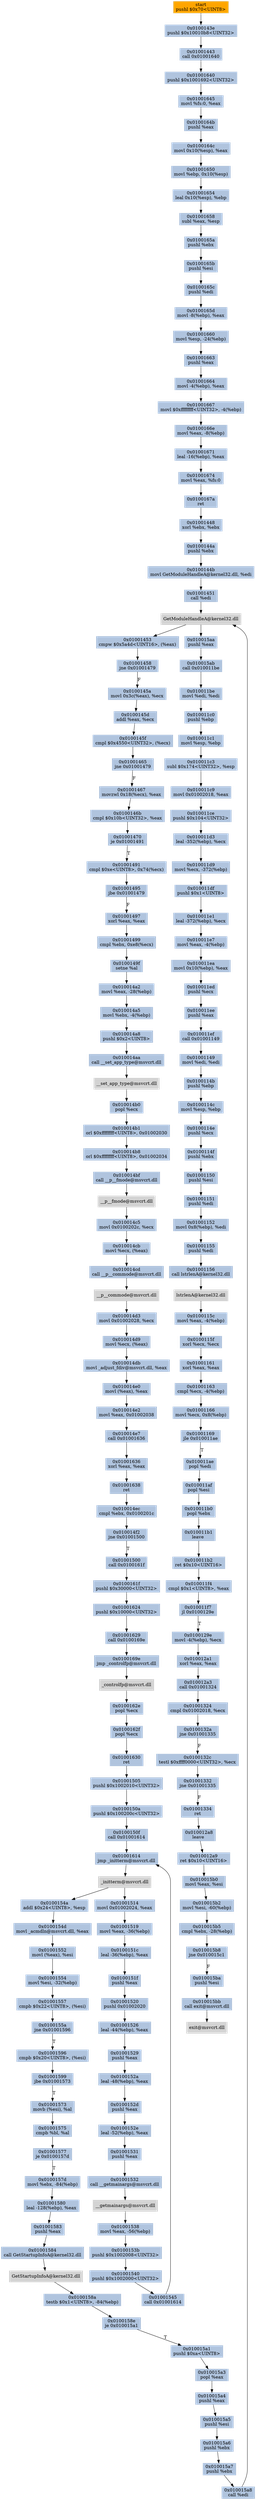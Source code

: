 digraph G {
node[shape=rectangle,style=filled,fillcolor=lightsteelblue,color=lightsteelblue]
bgcolor="transparent"
a0x0100143cpushl_0x70UINT8[label="start\npushl $0x70<UINT8>",color="lightgrey",fillcolor="orange"];
a0x0100143epushl_0x10010b8UINT32[label="0x0100143e\npushl $0x10010b8<UINT32>"];
a0x01001443call_0x01001640[label="0x01001443\ncall 0x01001640"];
a0x01001640pushl_0x1001692UINT32[label="0x01001640\npushl $0x1001692<UINT32>"];
a0x01001645movl_fs_0_eax[label="0x01001645\nmovl %fs:0, %eax"];
a0x0100164bpushl_eax[label="0x0100164b\npushl %eax"];
a0x0100164cmovl_0x10esp__eax[label="0x0100164c\nmovl 0x10(%esp), %eax"];
a0x01001650movl_ebp_0x10esp_[label="0x01001650\nmovl %ebp, 0x10(%esp)"];
a0x01001654leal_0x10esp__ebp[label="0x01001654\nleal 0x10(%esp), %ebp"];
a0x01001658subl_eax_esp[label="0x01001658\nsubl %eax, %esp"];
a0x0100165apushl_ebx[label="0x0100165a\npushl %ebx"];
a0x0100165bpushl_esi[label="0x0100165b\npushl %esi"];
a0x0100165cpushl_edi[label="0x0100165c\npushl %edi"];
a0x0100165dmovl__8ebp__eax[label="0x0100165d\nmovl -8(%ebp), %eax"];
a0x01001660movl_esp__24ebp_[label="0x01001660\nmovl %esp, -24(%ebp)"];
a0x01001663pushl_eax[label="0x01001663\npushl %eax"];
a0x01001664movl__4ebp__eax[label="0x01001664\nmovl -4(%ebp), %eax"];
a0x01001667movl_0xffffffffUINT32__4ebp_[label="0x01001667\nmovl $0xffffffff<UINT32>, -4(%ebp)"];
a0x0100166emovl_eax__8ebp_[label="0x0100166e\nmovl %eax, -8(%ebp)"];
a0x01001671leal__16ebp__eax[label="0x01001671\nleal -16(%ebp), %eax"];
a0x01001674movl_eax_fs_0[label="0x01001674\nmovl %eax, %fs:0"];
a0x0100167aret[label="0x0100167a\nret"];
a0x01001448xorl_ebx_ebx[label="0x01001448\nxorl %ebx, %ebx"];
a0x0100144apushl_ebx[label="0x0100144a\npushl %ebx"];
a0x0100144bmovl_GetModuleHandleA_kernel32_dll_edi[label="0x0100144b\nmovl GetModuleHandleA@kernel32.dll, %edi"];
a0x01001451call_edi[label="0x01001451\ncall %edi"];
GetModuleHandleA_kernel32_dll[label="GetModuleHandleA@kernel32.dll",color="lightgrey",fillcolor="lightgrey"];
a0x01001453cmpw_0x5a4dUINT16_eax_[label="0x01001453\ncmpw $0x5a4d<UINT16>, (%eax)"];
a0x01001458jne_0x01001479[label="0x01001458\njne 0x01001479"];
a0x0100145amovl_0x3ceax__ecx[label="0x0100145a\nmovl 0x3c(%eax), %ecx"];
a0x0100145daddl_eax_ecx[label="0x0100145d\naddl %eax, %ecx"];
a0x0100145fcmpl_0x4550UINT32_ecx_[label="0x0100145f\ncmpl $0x4550<UINT32>, (%ecx)"];
a0x01001465jne_0x01001479[label="0x01001465\njne 0x01001479"];
a0x01001467movzwl_0x18ecx__eax[label="0x01001467\nmovzwl 0x18(%ecx), %eax"];
a0x0100146bcmpl_0x10bUINT32_eax[label="0x0100146b\ncmpl $0x10b<UINT32>, %eax"];
a0x01001470je_0x01001491[label="0x01001470\nje 0x01001491"];
a0x01001491cmpl_0xeUINT8_0x74ecx_[label="0x01001491\ncmpl $0xe<UINT8>, 0x74(%ecx)"];
a0x01001495jbe_0x01001479[label="0x01001495\njbe 0x01001479"];
a0x01001497xorl_eax_eax[label="0x01001497\nxorl %eax, %eax"];
a0x01001499cmpl_ebx_0xe8ecx_[label="0x01001499\ncmpl %ebx, 0xe8(%ecx)"];
a0x0100149fsetne_al[label="0x0100149f\nsetne %al"];
a0x010014a2movl_eax__28ebp_[label="0x010014a2\nmovl %eax, -28(%ebp)"];
a0x010014a5movl_ebx__4ebp_[label="0x010014a5\nmovl %ebx, -4(%ebp)"];
a0x010014a8pushl_0x2UINT8[label="0x010014a8\npushl $0x2<UINT8>"];
a0x010014aacall___set_app_type_msvcrt_dll[label="0x010014aa\ncall __set_app_type@msvcrt.dll"];
a__set_app_type_msvcrt_dll[label="__set_app_type@msvcrt.dll",color="lightgrey",fillcolor="lightgrey"];
a0x010014b0popl_ecx[label="0x010014b0\npopl %ecx"];
a0x010014b1orl_0xffffffffUINT8_0x01002030[label="0x010014b1\norl $0xffffffff<UINT8>, 0x01002030"];
a0x010014b8orl_0xffffffffUINT8_0x01002034[label="0x010014b8\norl $0xffffffff<UINT8>, 0x01002034"];
a0x010014bfcall___p__fmode_msvcrt_dll[label="0x010014bf\ncall __p__fmode@msvcrt.dll"];
a__p__fmode_msvcrt_dll[label="__p__fmode@msvcrt.dll",color="lightgrey",fillcolor="lightgrey"];
a0x010014c5movl_0x0100202c_ecx[label="0x010014c5\nmovl 0x0100202c, %ecx"];
a0x010014cbmovl_ecx_eax_[label="0x010014cb\nmovl %ecx, (%eax)"];
a0x010014cdcall___p__commode_msvcrt_dll[label="0x010014cd\ncall __p__commode@msvcrt.dll"];
a__p__commode_msvcrt_dll[label="__p__commode@msvcrt.dll",color="lightgrey",fillcolor="lightgrey"];
a0x010014d3movl_0x01002028_ecx[label="0x010014d3\nmovl 0x01002028, %ecx"];
a0x010014d9movl_ecx_eax_[label="0x010014d9\nmovl %ecx, (%eax)"];
a0x010014dbmovl__adjust_fdiv_msvcrt_dll_eax[label="0x010014db\nmovl _adjust_fdiv@msvcrt.dll, %eax"];
a0x010014e0movl_eax__eax[label="0x010014e0\nmovl (%eax), %eax"];
a0x010014e2movl_eax_0x01002038[label="0x010014e2\nmovl %eax, 0x01002038"];
a0x010014e7call_0x01001636[label="0x010014e7\ncall 0x01001636"];
a0x01001636xorl_eax_eax[label="0x01001636\nxorl %eax, %eax"];
a0x01001638ret[label="0x01001638\nret"];
a0x010014eccmpl_ebx_0x0100201c[label="0x010014ec\ncmpl %ebx, 0x0100201c"];
a0x010014f2jne_0x01001500[label="0x010014f2\njne 0x01001500"];
a0x01001500call_0x0100161f[label="0x01001500\ncall 0x0100161f"];
a0x0100161fpushl_0x30000UINT32[label="0x0100161f\npushl $0x30000<UINT32>"];
a0x01001624pushl_0x10000UINT32[label="0x01001624\npushl $0x10000<UINT32>"];
a0x01001629call_0x0100169e[label="0x01001629\ncall 0x0100169e"];
a0x0100169ejmp__controlfp_msvcrt_dll[label="0x0100169e\njmp _controlfp@msvcrt.dll"];
a_controlfp_msvcrt_dll[label="_controlfp@msvcrt.dll",color="lightgrey",fillcolor="lightgrey"];
a0x0100162epopl_ecx[label="0x0100162e\npopl %ecx"];
a0x0100162fpopl_ecx[label="0x0100162f\npopl %ecx"];
a0x01001630ret[label="0x01001630\nret"];
a0x01001505pushl_0x1002010UINT32[label="0x01001505\npushl $0x1002010<UINT32>"];
a0x0100150apushl_0x100200cUINT32[label="0x0100150a\npushl $0x100200c<UINT32>"];
a0x0100150fcall_0x01001614[label="0x0100150f\ncall 0x01001614"];
a0x01001614jmp__initterm_msvcrt_dll[label="0x01001614\njmp _initterm@msvcrt.dll"];
a_initterm_msvcrt_dll[label="_initterm@msvcrt.dll",color="lightgrey",fillcolor="lightgrey"];
a0x01001514movl_0x01002024_eax[label="0x01001514\nmovl 0x01002024, %eax"];
a0x01001519movl_eax__36ebp_[label="0x01001519\nmovl %eax, -36(%ebp)"];
a0x0100151cleal__36ebp__eax[label="0x0100151c\nleal -36(%ebp), %eax"];
a0x0100151fpushl_eax[label="0x0100151f\npushl %eax"];
a0x01001520pushl_0x01002020[label="0x01001520\npushl 0x01002020"];
a0x01001526leal__44ebp__eax[label="0x01001526\nleal -44(%ebp), %eax"];
a0x01001529pushl_eax[label="0x01001529\npushl %eax"];
a0x0100152aleal__48ebp__eax[label="0x0100152a\nleal -48(%ebp), %eax"];
a0x0100152dpushl_eax[label="0x0100152d\npushl %eax"];
a0x0100152eleal__52ebp__eax[label="0x0100152e\nleal -52(%ebp), %eax"];
a0x01001531pushl_eax[label="0x01001531\npushl %eax"];
a0x01001532call___getmainargs_msvcrt_dll[label="0x01001532\ncall __getmainargs@msvcrt.dll"];
a__getmainargs_msvcrt_dll[label="__getmainargs@msvcrt.dll",color="lightgrey",fillcolor="lightgrey"];
a0x01001538movl_eax__56ebp_[label="0x01001538\nmovl %eax, -56(%ebp)"];
a0x0100153bpushl_0x1002008UINT32[label="0x0100153b\npushl $0x1002008<UINT32>"];
a0x01001540pushl_0x1002000UINT32[label="0x01001540\npushl $0x1002000<UINT32>"];
a0x01001545call_0x01001614[label="0x01001545\ncall 0x01001614"];
a0x0100154aaddl_0x24UINT8_esp[label="0x0100154a\naddl $0x24<UINT8>, %esp"];
a0x0100154dmovl__acmdln_msvcrt_dll_eax[label="0x0100154d\nmovl _acmdln@msvcrt.dll, %eax"];
a0x01001552movl_eax__esi[label="0x01001552\nmovl (%eax), %esi"];
a0x01001554movl_esi__32ebp_[label="0x01001554\nmovl %esi, -32(%ebp)"];
a0x01001557cmpb_0x22UINT8_esi_[label="0x01001557\ncmpb $0x22<UINT8>, (%esi)"];
a0x0100155ajne_0x01001596[label="0x0100155a\njne 0x01001596"];
a0x01001596cmpb_0x20UINT8_esi_[label="0x01001596\ncmpb $0x20<UINT8>, (%esi)"];
a0x01001599jbe_0x01001573[label="0x01001599\njbe 0x01001573"];
a0x01001573movb_esi__al[label="0x01001573\nmovb (%esi), %al"];
a0x01001575cmpb_bl_al[label="0x01001575\ncmpb %bl, %al"];
a0x01001577je_0x0100157d[label="0x01001577\nje 0x0100157d"];
a0x0100157dmovl_ebx__84ebp_[label="0x0100157d\nmovl %ebx, -84(%ebp)"];
a0x01001580leal__128ebp__eax[label="0x01001580\nleal -128(%ebp), %eax"];
a0x01001583pushl_eax[label="0x01001583\npushl %eax"];
a0x01001584call_GetStartupInfoA_kernel32_dll[label="0x01001584\ncall GetStartupInfoA@kernel32.dll"];
GetStartupInfoA_kernel32_dll[label="GetStartupInfoA@kernel32.dll",color="lightgrey",fillcolor="lightgrey"];
a0x0100158atestb_0x1UINT8__84ebp_[label="0x0100158a\ntestb $0x1<UINT8>, -84(%ebp)"];
a0x0100158eje_0x010015a1[label="0x0100158e\nje 0x010015a1"];
a0x010015a1pushl_0xaUINT8[label="0x010015a1\npushl $0xa<UINT8>"];
a0x010015a3popl_eax[label="0x010015a3\npopl %eax"];
a0x010015a4pushl_eax[label="0x010015a4\npushl %eax"];
a0x010015a5pushl_esi[label="0x010015a5\npushl %esi"];
a0x010015a6pushl_ebx[label="0x010015a6\npushl %ebx"];
a0x010015a7pushl_ebx[label="0x010015a7\npushl %ebx"];
a0x010015a8call_edi[label="0x010015a8\ncall %edi"];
a0x010015aapushl_eax[label="0x010015aa\npushl %eax"];
a0x010015abcall_0x010011be[label="0x010015ab\ncall 0x010011be"];
a0x010011bemovl_edi_edi[label="0x010011be\nmovl %edi, %edi"];
a0x010011c0pushl_ebp[label="0x010011c0\npushl %ebp"];
a0x010011c1movl_esp_ebp[label="0x010011c1\nmovl %esp, %ebp"];
a0x010011c3subl_0x174UINT32_esp[label="0x010011c3\nsubl $0x174<UINT32>, %esp"];
a0x010011c9movl_0x01002018_eax[label="0x010011c9\nmovl 0x01002018, %eax"];
a0x010011cepushl_0x104UINT32[label="0x010011ce\npushl $0x104<UINT32>"];
a0x010011d3leal__352ebp__ecx[label="0x010011d3\nleal -352(%ebp), %ecx"];
a0x010011d9movl_ecx__372ebp_[label="0x010011d9\nmovl %ecx, -372(%ebp)"];
a0x010011dfpushl_0x1UINT8[label="0x010011df\npushl $0x1<UINT8>"];
a0x010011e1leal__372ebp__ecx[label="0x010011e1\nleal -372(%ebp), %ecx"];
a0x010011e7movl_eax__4ebp_[label="0x010011e7\nmovl %eax, -4(%ebp)"];
a0x010011eamovl_0x10ebp__eax[label="0x010011ea\nmovl 0x10(%ebp), %eax"];
a0x010011edpushl_ecx[label="0x010011ed\npushl %ecx"];
a0x010011eepushl_eax[label="0x010011ee\npushl %eax"];
a0x010011efcall_0x01001149[label="0x010011ef\ncall 0x01001149"];
a0x01001149movl_edi_edi[label="0x01001149\nmovl %edi, %edi"];
a0x0100114bpushl_ebp[label="0x0100114b\npushl %ebp"];
a0x0100114cmovl_esp_ebp[label="0x0100114c\nmovl %esp, %ebp"];
a0x0100114epushl_ecx[label="0x0100114e\npushl %ecx"];
a0x0100114fpushl_ebx[label="0x0100114f\npushl %ebx"];
a0x01001150pushl_esi[label="0x01001150\npushl %esi"];
a0x01001151pushl_edi[label="0x01001151\npushl %edi"];
a0x01001152movl_0x8ebp__edi[label="0x01001152\nmovl 0x8(%ebp), %edi"];
a0x01001155pushl_edi[label="0x01001155\npushl %edi"];
a0x01001156call_lstrlenA_kernel32_dll[label="0x01001156\ncall lstrlenA@kernel32.dll"];
lstrlenA_kernel32_dll[label="lstrlenA@kernel32.dll",color="lightgrey",fillcolor="lightgrey"];
a0x0100115cmovl_eax__4ebp_[label="0x0100115c\nmovl %eax, -4(%ebp)"];
a0x0100115fxorl_ecx_ecx[label="0x0100115f\nxorl %ecx, %ecx"];
a0x01001161xorl_eax_eax[label="0x01001161\nxorl %eax, %eax"];
a0x01001163cmpl_ecx__4ebp_[label="0x01001163\ncmpl %ecx, -4(%ebp)"];
a0x01001166movl_ecx_0x8ebp_[label="0x01001166\nmovl %ecx, 0x8(%ebp)"];
a0x01001169jle_0x010011ae[label="0x01001169\njle 0x010011ae"];
a0x010011aepopl_edi[label="0x010011ae\npopl %edi"];
a0x010011afpopl_esi[label="0x010011af\npopl %esi"];
a0x010011b0popl_ebx[label="0x010011b0\npopl %ebx"];
a0x010011b1leave_[label="0x010011b1\nleave "];
a0x010011b2ret_0x10UINT16[label="0x010011b2\nret $0x10<UINT16>"];
a0x010011f4cmpl_0x1UINT8_eax[label="0x010011f4\ncmpl $0x1<UINT8>, %eax"];
a0x010011f7jl_0x0100129e[label="0x010011f7\njl 0x0100129e"];
a0x0100129emovl__4ebp__ecx[label="0x0100129e\nmovl -4(%ebp), %ecx"];
a0x010012a1xorl_eax_eax[label="0x010012a1\nxorl %eax, %eax"];
a0x010012a3call_0x01001324[label="0x010012a3\ncall 0x01001324"];
a0x01001324cmpl_0x01002018_ecx[label="0x01001324\ncmpl 0x01002018, %ecx"];
a0x0100132ajne_0x01001335[label="0x0100132a\njne 0x01001335"];
a0x0100132ctestl_0xffff0000UINT32_ecx[label="0x0100132c\ntestl $0xffff0000<UINT32>, %ecx"];
a0x01001332jne_0x01001335[label="0x01001332\njne 0x01001335"];
a0x01001334ret[label="0x01001334\nret"];
a0x010012a8leave_[label="0x010012a8\nleave "];
a0x010012a9ret_0x10UINT16[label="0x010012a9\nret $0x10<UINT16>"];
a0x010015b0movl_eax_esi[label="0x010015b0\nmovl %eax, %esi"];
a0x010015b2movl_esi__60ebp_[label="0x010015b2\nmovl %esi, -60(%ebp)"];
a0x010015b5cmpl_ebx__28ebp_[label="0x010015b5\ncmpl %ebx, -28(%ebp)"];
a0x010015b8jne_0x010015c1[label="0x010015b8\njne 0x010015c1"];
a0x010015bapushl_esi[label="0x010015ba\npushl %esi"];
a0x010015bbcall_exit_msvcrt_dll[label="0x010015bb\ncall exit@msvcrt.dll"];
exit_msvcrt_dll[label="exit@msvcrt.dll",color="lightgrey",fillcolor="lightgrey"];
a0x0100143cpushl_0x70UINT8 -> a0x0100143epushl_0x10010b8UINT32 [color="#000000"];
a0x0100143epushl_0x10010b8UINT32 -> a0x01001443call_0x01001640 [color="#000000"];
a0x01001443call_0x01001640 -> a0x01001640pushl_0x1001692UINT32 [color="#000000"];
a0x01001640pushl_0x1001692UINT32 -> a0x01001645movl_fs_0_eax [color="#000000"];
a0x01001645movl_fs_0_eax -> a0x0100164bpushl_eax [color="#000000"];
a0x0100164bpushl_eax -> a0x0100164cmovl_0x10esp__eax [color="#000000"];
a0x0100164cmovl_0x10esp__eax -> a0x01001650movl_ebp_0x10esp_ [color="#000000"];
a0x01001650movl_ebp_0x10esp_ -> a0x01001654leal_0x10esp__ebp [color="#000000"];
a0x01001654leal_0x10esp__ebp -> a0x01001658subl_eax_esp [color="#000000"];
a0x01001658subl_eax_esp -> a0x0100165apushl_ebx [color="#000000"];
a0x0100165apushl_ebx -> a0x0100165bpushl_esi [color="#000000"];
a0x0100165bpushl_esi -> a0x0100165cpushl_edi [color="#000000"];
a0x0100165cpushl_edi -> a0x0100165dmovl__8ebp__eax [color="#000000"];
a0x0100165dmovl__8ebp__eax -> a0x01001660movl_esp__24ebp_ [color="#000000"];
a0x01001660movl_esp__24ebp_ -> a0x01001663pushl_eax [color="#000000"];
a0x01001663pushl_eax -> a0x01001664movl__4ebp__eax [color="#000000"];
a0x01001664movl__4ebp__eax -> a0x01001667movl_0xffffffffUINT32__4ebp_ [color="#000000"];
a0x01001667movl_0xffffffffUINT32__4ebp_ -> a0x0100166emovl_eax__8ebp_ [color="#000000"];
a0x0100166emovl_eax__8ebp_ -> a0x01001671leal__16ebp__eax [color="#000000"];
a0x01001671leal__16ebp__eax -> a0x01001674movl_eax_fs_0 [color="#000000"];
a0x01001674movl_eax_fs_0 -> a0x0100167aret [color="#000000"];
a0x0100167aret -> a0x01001448xorl_ebx_ebx [color="#000000"];
a0x01001448xorl_ebx_ebx -> a0x0100144apushl_ebx [color="#000000"];
a0x0100144apushl_ebx -> a0x0100144bmovl_GetModuleHandleA_kernel32_dll_edi [color="#000000"];
a0x0100144bmovl_GetModuleHandleA_kernel32_dll_edi -> a0x01001451call_edi [color="#000000"];
a0x01001451call_edi -> GetModuleHandleA_kernel32_dll [color="#000000"];
GetModuleHandleA_kernel32_dll -> a0x01001453cmpw_0x5a4dUINT16_eax_ [color="#000000"];
a0x01001453cmpw_0x5a4dUINT16_eax_ -> a0x01001458jne_0x01001479 [color="#000000"];
a0x01001458jne_0x01001479 -> a0x0100145amovl_0x3ceax__ecx [color="#000000",label="F"];
a0x0100145amovl_0x3ceax__ecx -> a0x0100145daddl_eax_ecx [color="#000000"];
a0x0100145daddl_eax_ecx -> a0x0100145fcmpl_0x4550UINT32_ecx_ [color="#000000"];
a0x0100145fcmpl_0x4550UINT32_ecx_ -> a0x01001465jne_0x01001479 [color="#000000"];
a0x01001465jne_0x01001479 -> a0x01001467movzwl_0x18ecx__eax [color="#000000",label="F"];
a0x01001467movzwl_0x18ecx__eax -> a0x0100146bcmpl_0x10bUINT32_eax [color="#000000"];
a0x0100146bcmpl_0x10bUINT32_eax -> a0x01001470je_0x01001491 [color="#000000"];
a0x01001470je_0x01001491 -> a0x01001491cmpl_0xeUINT8_0x74ecx_ [color="#000000",label="T"];
a0x01001491cmpl_0xeUINT8_0x74ecx_ -> a0x01001495jbe_0x01001479 [color="#000000"];
a0x01001495jbe_0x01001479 -> a0x01001497xorl_eax_eax [color="#000000",label="F"];
a0x01001497xorl_eax_eax -> a0x01001499cmpl_ebx_0xe8ecx_ [color="#000000"];
a0x01001499cmpl_ebx_0xe8ecx_ -> a0x0100149fsetne_al [color="#000000"];
a0x0100149fsetne_al -> a0x010014a2movl_eax__28ebp_ [color="#000000"];
a0x010014a2movl_eax__28ebp_ -> a0x010014a5movl_ebx__4ebp_ [color="#000000"];
a0x010014a5movl_ebx__4ebp_ -> a0x010014a8pushl_0x2UINT8 [color="#000000"];
a0x010014a8pushl_0x2UINT8 -> a0x010014aacall___set_app_type_msvcrt_dll [color="#000000"];
a0x010014aacall___set_app_type_msvcrt_dll -> a__set_app_type_msvcrt_dll [color="#000000"];
a__set_app_type_msvcrt_dll -> a0x010014b0popl_ecx [color="#000000"];
a0x010014b0popl_ecx -> a0x010014b1orl_0xffffffffUINT8_0x01002030 [color="#000000"];
a0x010014b1orl_0xffffffffUINT8_0x01002030 -> a0x010014b8orl_0xffffffffUINT8_0x01002034 [color="#000000"];
a0x010014b8orl_0xffffffffUINT8_0x01002034 -> a0x010014bfcall___p__fmode_msvcrt_dll [color="#000000"];
a0x010014bfcall___p__fmode_msvcrt_dll -> a__p__fmode_msvcrt_dll [color="#000000"];
a__p__fmode_msvcrt_dll -> a0x010014c5movl_0x0100202c_ecx [color="#000000"];
a0x010014c5movl_0x0100202c_ecx -> a0x010014cbmovl_ecx_eax_ [color="#000000"];
a0x010014cbmovl_ecx_eax_ -> a0x010014cdcall___p__commode_msvcrt_dll [color="#000000"];
a0x010014cdcall___p__commode_msvcrt_dll -> a__p__commode_msvcrt_dll [color="#000000"];
a__p__commode_msvcrt_dll -> a0x010014d3movl_0x01002028_ecx [color="#000000"];
a0x010014d3movl_0x01002028_ecx -> a0x010014d9movl_ecx_eax_ [color="#000000"];
a0x010014d9movl_ecx_eax_ -> a0x010014dbmovl__adjust_fdiv_msvcrt_dll_eax [color="#000000"];
a0x010014dbmovl__adjust_fdiv_msvcrt_dll_eax -> a0x010014e0movl_eax__eax [color="#000000"];
a0x010014e0movl_eax__eax -> a0x010014e2movl_eax_0x01002038 [color="#000000"];
a0x010014e2movl_eax_0x01002038 -> a0x010014e7call_0x01001636 [color="#000000"];
a0x010014e7call_0x01001636 -> a0x01001636xorl_eax_eax [color="#000000"];
a0x01001636xorl_eax_eax -> a0x01001638ret [color="#000000"];
a0x01001638ret -> a0x010014eccmpl_ebx_0x0100201c [color="#000000"];
a0x010014eccmpl_ebx_0x0100201c -> a0x010014f2jne_0x01001500 [color="#000000"];
a0x010014f2jne_0x01001500 -> a0x01001500call_0x0100161f [color="#000000",label="T"];
a0x01001500call_0x0100161f -> a0x0100161fpushl_0x30000UINT32 [color="#000000"];
a0x0100161fpushl_0x30000UINT32 -> a0x01001624pushl_0x10000UINT32 [color="#000000"];
a0x01001624pushl_0x10000UINT32 -> a0x01001629call_0x0100169e [color="#000000"];
a0x01001629call_0x0100169e -> a0x0100169ejmp__controlfp_msvcrt_dll [color="#000000"];
a0x0100169ejmp__controlfp_msvcrt_dll -> a_controlfp_msvcrt_dll [color="#000000"];
a_controlfp_msvcrt_dll -> a0x0100162epopl_ecx [color="#000000"];
a0x0100162epopl_ecx -> a0x0100162fpopl_ecx [color="#000000"];
a0x0100162fpopl_ecx -> a0x01001630ret [color="#000000"];
a0x01001630ret -> a0x01001505pushl_0x1002010UINT32 [color="#000000"];
a0x01001505pushl_0x1002010UINT32 -> a0x0100150apushl_0x100200cUINT32 [color="#000000"];
a0x0100150apushl_0x100200cUINT32 -> a0x0100150fcall_0x01001614 [color="#000000"];
a0x0100150fcall_0x01001614 -> a0x01001614jmp__initterm_msvcrt_dll [color="#000000"];
a0x01001614jmp__initterm_msvcrt_dll -> a_initterm_msvcrt_dll [color="#000000"];
a_initterm_msvcrt_dll -> a0x01001514movl_0x01002024_eax [color="#000000"];
a0x01001514movl_0x01002024_eax -> a0x01001519movl_eax__36ebp_ [color="#000000"];
a0x01001519movl_eax__36ebp_ -> a0x0100151cleal__36ebp__eax [color="#000000"];
a0x0100151cleal__36ebp__eax -> a0x0100151fpushl_eax [color="#000000"];
a0x0100151fpushl_eax -> a0x01001520pushl_0x01002020 [color="#000000"];
a0x01001520pushl_0x01002020 -> a0x01001526leal__44ebp__eax [color="#000000"];
a0x01001526leal__44ebp__eax -> a0x01001529pushl_eax [color="#000000"];
a0x01001529pushl_eax -> a0x0100152aleal__48ebp__eax [color="#000000"];
a0x0100152aleal__48ebp__eax -> a0x0100152dpushl_eax [color="#000000"];
a0x0100152dpushl_eax -> a0x0100152eleal__52ebp__eax [color="#000000"];
a0x0100152eleal__52ebp__eax -> a0x01001531pushl_eax [color="#000000"];
a0x01001531pushl_eax -> a0x01001532call___getmainargs_msvcrt_dll [color="#000000"];
a0x01001532call___getmainargs_msvcrt_dll -> a__getmainargs_msvcrt_dll [color="#000000"];
a__getmainargs_msvcrt_dll -> a0x01001538movl_eax__56ebp_ [color="#000000"];
a0x01001538movl_eax__56ebp_ -> a0x0100153bpushl_0x1002008UINT32 [color="#000000"];
a0x0100153bpushl_0x1002008UINT32 -> a0x01001540pushl_0x1002000UINT32 [color="#000000"];
a0x01001540pushl_0x1002000UINT32 -> a0x01001545call_0x01001614 [color="#000000"];
a0x01001545call_0x01001614 -> a0x01001614jmp__initterm_msvcrt_dll [color="#000000"];
a_initterm_msvcrt_dll -> a0x0100154aaddl_0x24UINT8_esp [color="#000000"];
a0x0100154aaddl_0x24UINT8_esp -> a0x0100154dmovl__acmdln_msvcrt_dll_eax [color="#000000"];
a0x0100154dmovl__acmdln_msvcrt_dll_eax -> a0x01001552movl_eax__esi [color="#000000"];
a0x01001552movl_eax__esi -> a0x01001554movl_esi__32ebp_ [color="#000000"];
a0x01001554movl_esi__32ebp_ -> a0x01001557cmpb_0x22UINT8_esi_ [color="#000000"];
a0x01001557cmpb_0x22UINT8_esi_ -> a0x0100155ajne_0x01001596 [color="#000000"];
a0x0100155ajne_0x01001596 -> a0x01001596cmpb_0x20UINT8_esi_ [color="#000000",label="T"];
a0x01001596cmpb_0x20UINT8_esi_ -> a0x01001599jbe_0x01001573 [color="#000000"];
a0x01001599jbe_0x01001573 -> a0x01001573movb_esi__al [color="#000000",label="T"];
a0x01001573movb_esi__al -> a0x01001575cmpb_bl_al [color="#000000"];
a0x01001575cmpb_bl_al -> a0x01001577je_0x0100157d [color="#000000"];
a0x01001577je_0x0100157d -> a0x0100157dmovl_ebx__84ebp_ [color="#000000",label="T"];
a0x0100157dmovl_ebx__84ebp_ -> a0x01001580leal__128ebp__eax [color="#000000"];
a0x01001580leal__128ebp__eax -> a0x01001583pushl_eax [color="#000000"];
a0x01001583pushl_eax -> a0x01001584call_GetStartupInfoA_kernel32_dll [color="#000000"];
a0x01001584call_GetStartupInfoA_kernel32_dll -> GetStartupInfoA_kernel32_dll [color="#000000"];
GetStartupInfoA_kernel32_dll -> a0x0100158atestb_0x1UINT8__84ebp_ [color="#000000"];
a0x0100158atestb_0x1UINT8__84ebp_ -> a0x0100158eje_0x010015a1 [color="#000000"];
a0x0100158eje_0x010015a1 -> a0x010015a1pushl_0xaUINT8 [color="#000000",label="T"];
a0x010015a1pushl_0xaUINT8 -> a0x010015a3popl_eax [color="#000000"];
a0x010015a3popl_eax -> a0x010015a4pushl_eax [color="#000000"];
a0x010015a4pushl_eax -> a0x010015a5pushl_esi [color="#000000"];
a0x010015a5pushl_esi -> a0x010015a6pushl_ebx [color="#000000"];
a0x010015a6pushl_ebx -> a0x010015a7pushl_ebx [color="#000000"];
a0x010015a7pushl_ebx -> a0x010015a8call_edi [color="#000000"];
a0x010015a8call_edi -> GetModuleHandleA_kernel32_dll [color="#000000"];
GetModuleHandleA_kernel32_dll -> a0x010015aapushl_eax [color="#000000"];
a0x010015aapushl_eax -> a0x010015abcall_0x010011be [color="#000000"];
a0x010015abcall_0x010011be -> a0x010011bemovl_edi_edi [color="#000000"];
a0x010011bemovl_edi_edi -> a0x010011c0pushl_ebp [color="#000000"];
a0x010011c0pushl_ebp -> a0x010011c1movl_esp_ebp [color="#000000"];
a0x010011c1movl_esp_ebp -> a0x010011c3subl_0x174UINT32_esp [color="#000000"];
a0x010011c3subl_0x174UINT32_esp -> a0x010011c9movl_0x01002018_eax [color="#000000"];
a0x010011c9movl_0x01002018_eax -> a0x010011cepushl_0x104UINT32 [color="#000000"];
a0x010011cepushl_0x104UINT32 -> a0x010011d3leal__352ebp__ecx [color="#000000"];
a0x010011d3leal__352ebp__ecx -> a0x010011d9movl_ecx__372ebp_ [color="#000000"];
a0x010011d9movl_ecx__372ebp_ -> a0x010011dfpushl_0x1UINT8 [color="#000000"];
a0x010011dfpushl_0x1UINT8 -> a0x010011e1leal__372ebp__ecx [color="#000000"];
a0x010011e1leal__372ebp__ecx -> a0x010011e7movl_eax__4ebp_ [color="#000000"];
a0x010011e7movl_eax__4ebp_ -> a0x010011eamovl_0x10ebp__eax [color="#000000"];
a0x010011eamovl_0x10ebp__eax -> a0x010011edpushl_ecx [color="#000000"];
a0x010011edpushl_ecx -> a0x010011eepushl_eax [color="#000000"];
a0x010011eepushl_eax -> a0x010011efcall_0x01001149 [color="#000000"];
a0x010011efcall_0x01001149 -> a0x01001149movl_edi_edi [color="#000000"];
a0x01001149movl_edi_edi -> a0x0100114bpushl_ebp [color="#000000"];
a0x0100114bpushl_ebp -> a0x0100114cmovl_esp_ebp [color="#000000"];
a0x0100114cmovl_esp_ebp -> a0x0100114epushl_ecx [color="#000000"];
a0x0100114epushl_ecx -> a0x0100114fpushl_ebx [color="#000000"];
a0x0100114fpushl_ebx -> a0x01001150pushl_esi [color="#000000"];
a0x01001150pushl_esi -> a0x01001151pushl_edi [color="#000000"];
a0x01001151pushl_edi -> a0x01001152movl_0x8ebp__edi [color="#000000"];
a0x01001152movl_0x8ebp__edi -> a0x01001155pushl_edi [color="#000000"];
a0x01001155pushl_edi -> a0x01001156call_lstrlenA_kernel32_dll [color="#000000"];
a0x01001156call_lstrlenA_kernel32_dll -> lstrlenA_kernel32_dll [color="#000000"];
lstrlenA_kernel32_dll -> a0x0100115cmovl_eax__4ebp_ [color="#000000"];
a0x0100115cmovl_eax__4ebp_ -> a0x0100115fxorl_ecx_ecx [color="#000000"];
a0x0100115fxorl_ecx_ecx -> a0x01001161xorl_eax_eax [color="#000000"];
a0x01001161xorl_eax_eax -> a0x01001163cmpl_ecx__4ebp_ [color="#000000"];
a0x01001163cmpl_ecx__4ebp_ -> a0x01001166movl_ecx_0x8ebp_ [color="#000000"];
a0x01001166movl_ecx_0x8ebp_ -> a0x01001169jle_0x010011ae [color="#000000"];
a0x01001169jle_0x010011ae -> a0x010011aepopl_edi [color="#000000",label="T"];
a0x010011aepopl_edi -> a0x010011afpopl_esi [color="#000000"];
a0x010011afpopl_esi -> a0x010011b0popl_ebx [color="#000000"];
a0x010011b0popl_ebx -> a0x010011b1leave_ [color="#000000"];
a0x010011b1leave_ -> a0x010011b2ret_0x10UINT16 [color="#000000"];
a0x010011b2ret_0x10UINT16 -> a0x010011f4cmpl_0x1UINT8_eax [color="#000000"];
a0x010011f4cmpl_0x1UINT8_eax -> a0x010011f7jl_0x0100129e [color="#000000"];
a0x010011f7jl_0x0100129e -> a0x0100129emovl__4ebp__ecx [color="#000000",label="T"];
a0x0100129emovl__4ebp__ecx -> a0x010012a1xorl_eax_eax [color="#000000"];
a0x010012a1xorl_eax_eax -> a0x010012a3call_0x01001324 [color="#000000"];
a0x010012a3call_0x01001324 -> a0x01001324cmpl_0x01002018_ecx [color="#000000"];
a0x01001324cmpl_0x01002018_ecx -> a0x0100132ajne_0x01001335 [color="#000000"];
a0x0100132ajne_0x01001335 -> a0x0100132ctestl_0xffff0000UINT32_ecx [color="#000000",label="F"];
a0x0100132ctestl_0xffff0000UINT32_ecx -> a0x01001332jne_0x01001335 [color="#000000"];
a0x01001332jne_0x01001335 -> a0x01001334ret [color="#000000",label="F"];
a0x01001334ret -> a0x010012a8leave_ [color="#000000"];
a0x010012a8leave_ -> a0x010012a9ret_0x10UINT16 [color="#000000"];
a0x010012a9ret_0x10UINT16 -> a0x010015b0movl_eax_esi [color="#000000"];
a0x010015b0movl_eax_esi -> a0x010015b2movl_esi__60ebp_ [color="#000000"];
a0x010015b2movl_esi__60ebp_ -> a0x010015b5cmpl_ebx__28ebp_ [color="#000000"];
a0x010015b5cmpl_ebx__28ebp_ -> a0x010015b8jne_0x010015c1 [color="#000000"];
a0x010015b8jne_0x010015c1 -> a0x010015bapushl_esi [color="#000000",label="F"];
a0x010015bapushl_esi -> a0x010015bbcall_exit_msvcrt_dll [color="#000000"];
a0x010015bbcall_exit_msvcrt_dll -> exit_msvcrt_dll [color="#000000"];
}
